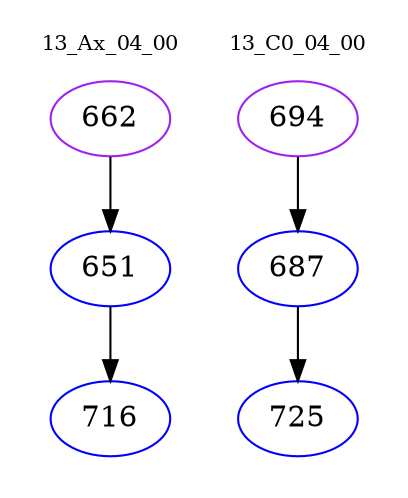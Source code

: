 digraph{
subgraph cluster_0 {
color = white
label = "13_Ax_04_00";
fontsize=10;
T0_662 [label="662", color="purple"]
T0_662 -> T0_651 [color="black"]
T0_651 [label="651", color="blue"]
T0_651 -> T0_716 [color="black"]
T0_716 [label="716", color="blue"]
}
subgraph cluster_1 {
color = white
label = "13_C0_04_00";
fontsize=10;
T1_694 [label="694", color="purple"]
T1_694 -> T1_687 [color="black"]
T1_687 [label="687", color="blue"]
T1_687 -> T1_725 [color="black"]
T1_725 [label="725", color="blue"]
}
}
